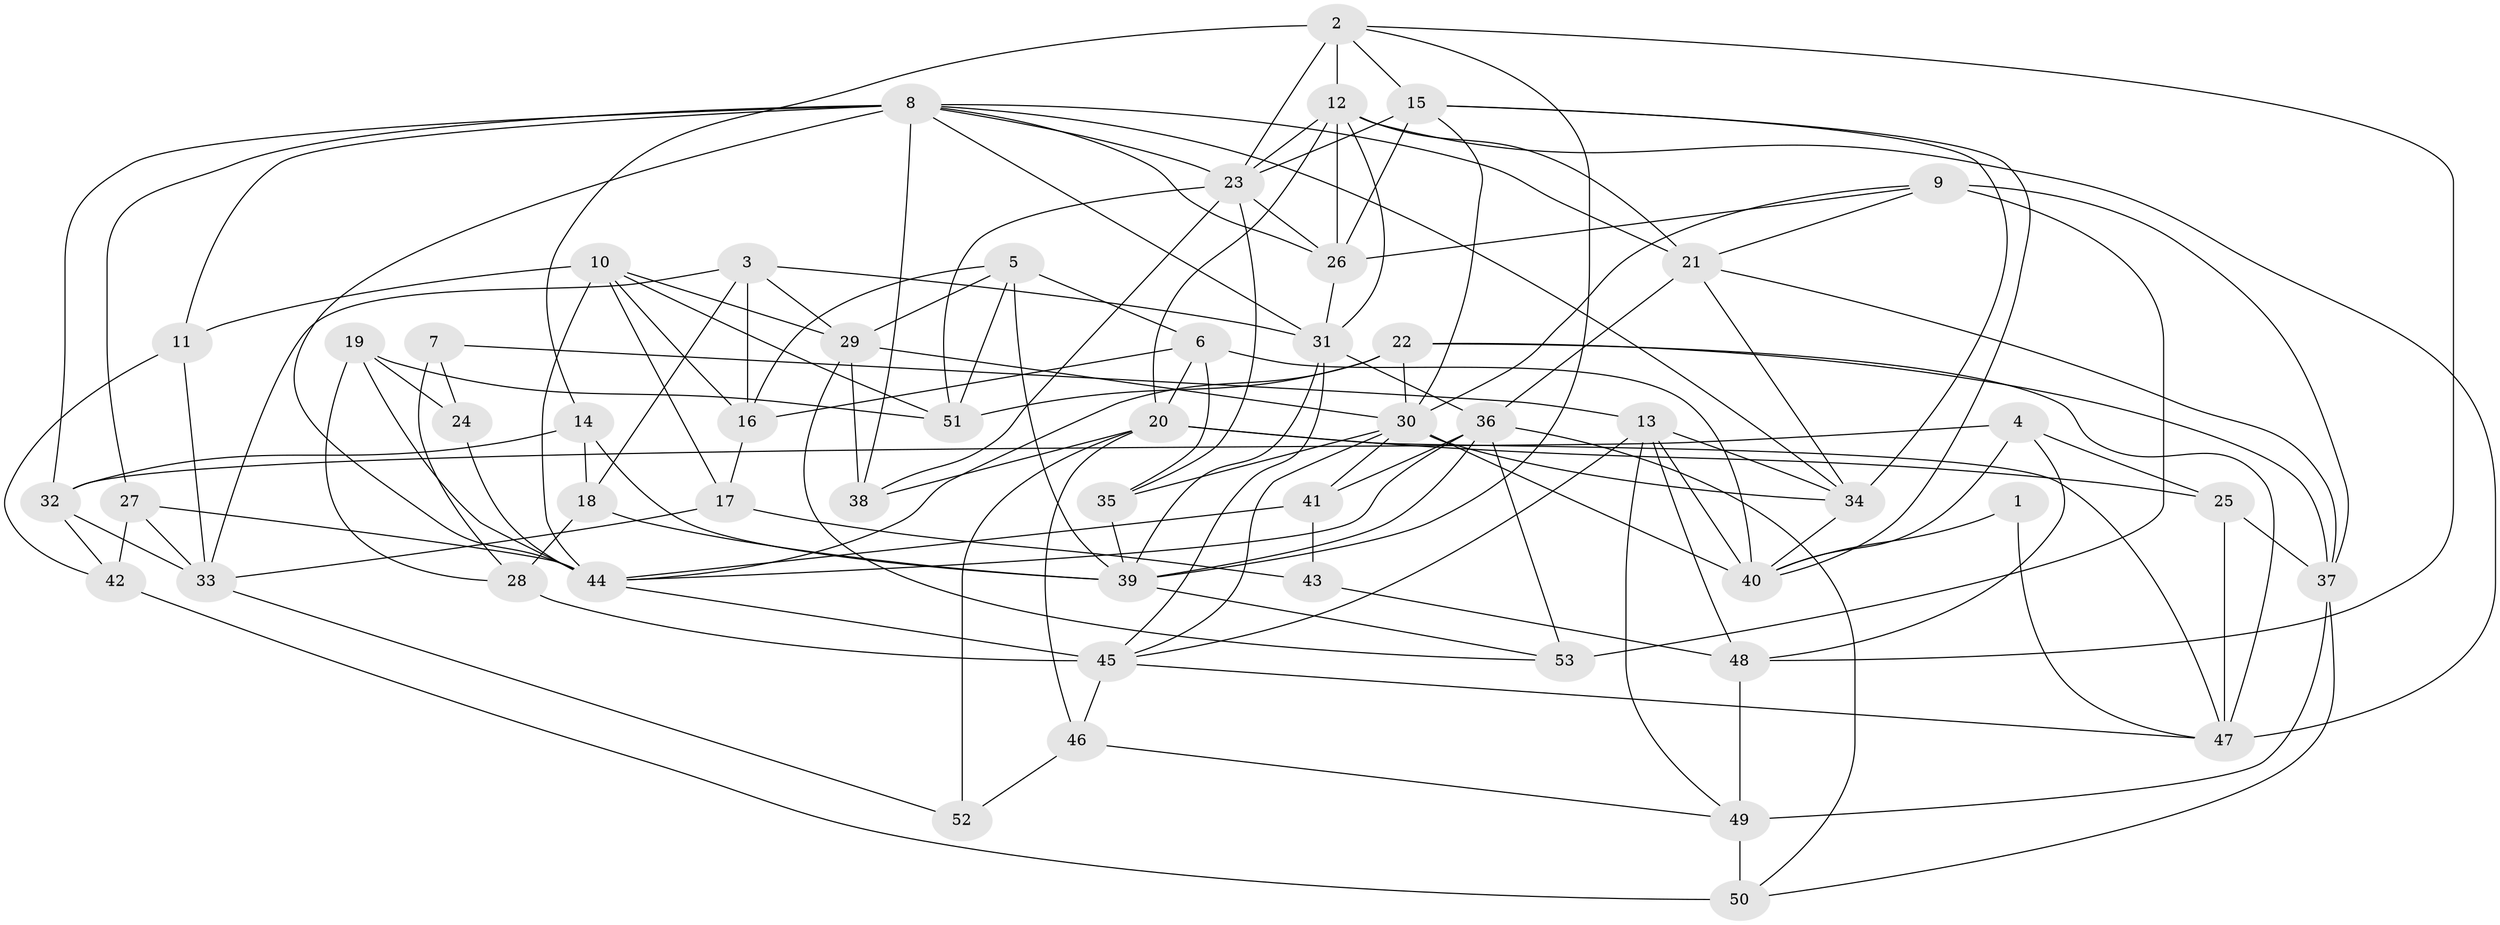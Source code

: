 // original degree distribution, {3: 0.29523809523809524, 2: 0.09523809523809523, 5: 0.2571428571428571, 4: 0.2571428571428571, 6: 0.06666666666666667, 7: 0.01904761904761905, 8: 0.009523809523809525}
// Generated by graph-tools (version 1.1) at 2025/02/03/09/25 03:02:05]
// undirected, 53 vertices, 140 edges
graph export_dot {
graph [start="1"]
  node [color=gray90,style=filled];
  1;
  2;
  3;
  4;
  5;
  6;
  7;
  8;
  9;
  10;
  11;
  12;
  13;
  14;
  15;
  16;
  17;
  18;
  19;
  20;
  21;
  22;
  23;
  24;
  25;
  26;
  27;
  28;
  29;
  30;
  31;
  32;
  33;
  34;
  35;
  36;
  37;
  38;
  39;
  40;
  41;
  42;
  43;
  44;
  45;
  46;
  47;
  48;
  49;
  50;
  51;
  52;
  53;
  1 -- 40 [weight=1.0];
  1 -- 47 [weight=1.0];
  2 -- 12 [weight=1.0];
  2 -- 14 [weight=1.0];
  2 -- 15 [weight=1.0];
  2 -- 23 [weight=2.0];
  2 -- 39 [weight=1.0];
  2 -- 48 [weight=1.0];
  3 -- 16 [weight=1.0];
  3 -- 18 [weight=1.0];
  3 -- 29 [weight=1.0];
  3 -- 31 [weight=1.0];
  3 -- 33 [weight=1.0];
  4 -- 25 [weight=1.0];
  4 -- 32 [weight=1.0];
  4 -- 40 [weight=1.0];
  4 -- 48 [weight=1.0];
  5 -- 6 [weight=1.0];
  5 -- 16 [weight=1.0];
  5 -- 29 [weight=1.0];
  5 -- 39 [weight=1.0];
  5 -- 51 [weight=1.0];
  6 -- 16 [weight=1.0];
  6 -- 20 [weight=1.0];
  6 -- 35 [weight=1.0];
  6 -- 40 [weight=1.0];
  7 -- 13 [weight=1.0];
  7 -- 24 [weight=1.0];
  7 -- 28 [weight=1.0];
  8 -- 11 [weight=2.0];
  8 -- 21 [weight=2.0];
  8 -- 23 [weight=1.0];
  8 -- 26 [weight=1.0];
  8 -- 27 [weight=1.0];
  8 -- 31 [weight=1.0];
  8 -- 32 [weight=1.0];
  8 -- 34 [weight=1.0];
  8 -- 38 [weight=1.0];
  8 -- 44 [weight=2.0];
  9 -- 21 [weight=1.0];
  9 -- 26 [weight=1.0];
  9 -- 30 [weight=1.0];
  9 -- 37 [weight=1.0];
  9 -- 53 [weight=2.0];
  10 -- 11 [weight=1.0];
  10 -- 16 [weight=1.0];
  10 -- 17 [weight=1.0];
  10 -- 29 [weight=1.0];
  10 -- 44 [weight=1.0];
  10 -- 51 [weight=1.0];
  11 -- 33 [weight=1.0];
  11 -- 42 [weight=1.0];
  12 -- 20 [weight=1.0];
  12 -- 21 [weight=1.0];
  12 -- 23 [weight=1.0];
  12 -- 26 [weight=1.0];
  12 -- 31 [weight=1.0];
  12 -- 47 [weight=1.0];
  13 -- 34 [weight=1.0];
  13 -- 40 [weight=1.0];
  13 -- 45 [weight=1.0];
  13 -- 48 [weight=1.0];
  13 -- 49 [weight=1.0];
  14 -- 18 [weight=1.0];
  14 -- 32 [weight=1.0];
  14 -- 39 [weight=1.0];
  15 -- 23 [weight=2.0];
  15 -- 26 [weight=1.0];
  15 -- 30 [weight=1.0];
  15 -- 34 [weight=1.0];
  15 -- 40 [weight=1.0];
  16 -- 17 [weight=1.0];
  17 -- 33 [weight=1.0];
  17 -- 43 [weight=1.0];
  18 -- 28 [weight=1.0];
  18 -- 39 [weight=1.0];
  19 -- 24 [weight=1.0];
  19 -- 28 [weight=1.0];
  19 -- 44 [weight=1.0];
  19 -- 51 [weight=1.0];
  20 -- 25 [weight=1.0];
  20 -- 38 [weight=2.0];
  20 -- 46 [weight=1.0];
  20 -- 47 [weight=1.0];
  20 -- 52 [weight=1.0];
  21 -- 34 [weight=1.0];
  21 -- 36 [weight=1.0];
  21 -- 37 [weight=1.0];
  22 -- 30 [weight=1.0];
  22 -- 37 [weight=1.0];
  22 -- 44 [weight=1.0];
  22 -- 47 [weight=1.0];
  22 -- 51 [weight=1.0];
  23 -- 26 [weight=1.0];
  23 -- 35 [weight=1.0];
  23 -- 38 [weight=1.0];
  23 -- 51 [weight=1.0];
  24 -- 44 [weight=1.0];
  25 -- 37 [weight=3.0];
  25 -- 47 [weight=2.0];
  26 -- 31 [weight=1.0];
  27 -- 33 [weight=1.0];
  27 -- 42 [weight=1.0];
  27 -- 44 [weight=1.0];
  28 -- 45 [weight=3.0];
  29 -- 30 [weight=1.0];
  29 -- 38 [weight=2.0];
  29 -- 53 [weight=1.0];
  30 -- 34 [weight=1.0];
  30 -- 35 [weight=1.0];
  30 -- 40 [weight=1.0];
  30 -- 41 [weight=1.0];
  30 -- 45 [weight=1.0];
  31 -- 36 [weight=1.0];
  31 -- 39 [weight=1.0];
  31 -- 45 [weight=1.0];
  32 -- 33 [weight=1.0];
  32 -- 42 [weight=1.0];
  33 -- 52 [weight=1.0];
  34 -- 40 [weight=1.0];
  35 -- 39 [weight=1.0];
  36 -- 39 [weight=1.0];
  36 -- 41 [weight=1.0];
  36 -- 44 [weight=1.0];
  36 -- 50 [weight=1.0];
  36 -- 53 [weight=1.0];
  37 -- 49 [weight=1.0];
  37 -- 50 [weight=1.0];
  39 -- 53 [weight=1.0];
  41 -- 43 [weight=1.0];
  41 -- 44 [weight=1.0];
  42 -- 50 [weight=1.0];
  43 -- 48 [weight=1.0];
  44 -- 45 [weight=1.0];
  45 -- 46 [weight=1.0];
  45 -- 47 [weight=1.0];
  46 -- 49 [weight=1.0];
  46 -- 52 [weight=1.0];
  48 -- 49 [weight=1.0];
  49 -- 50 [weight=2.0];
}
